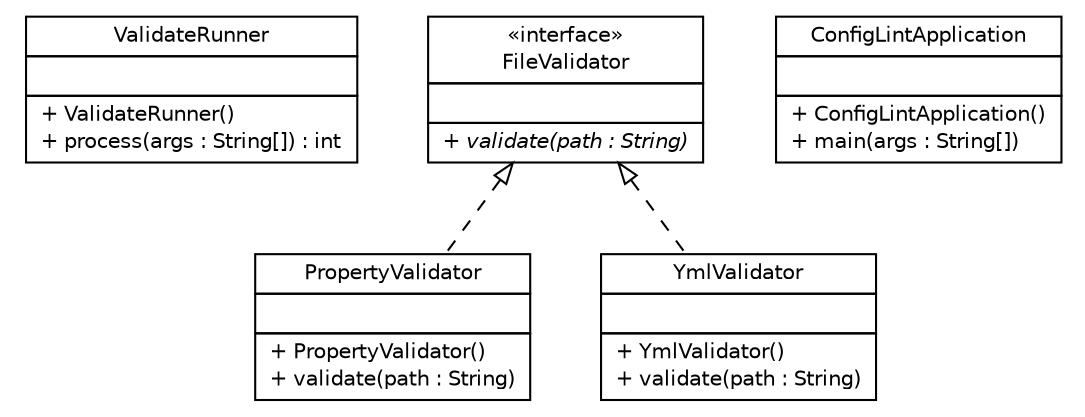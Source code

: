 #!/usr/local/bin/dot
#
# Class diagram 
# Generated by UMLGraph version R5_6-24-gf6e263 (http://www.umlgraph.org/)
#

digraph G {
	edge [fontname="Helvetica",fontsize=10,labelfontname="Helvetica",labelfontsize=10];
	node [fontname="Helvetica",fontsize=10,shape=plaintext];
	nodesep=0.25;
	ranksep=0.5;
	// cn.home1.oss.environment.configlint.ValidateRunner
	c0 [label=<<table title="cn.home1.oss.environment.configlint.ValidateRunner" border="0" cellborder="1" cellspacing="0" cellpadding="2" port="p" href="./ValidateRunner.html">
		<tr><td><table border="0" cellspacing="0" cellpadding="1">
<tr><td align="center" balign="center"> ValidateRunner </td></tr>
		</table></td></tr>
		<tr><td><table border="0" cellspacing="0" cellpadding="1">
<tr><td align="left" balign="left">  </td></tr>
		</table></td></tr>
		<tr><td><table border="0" cellspacing="0" cellpadding="1">
<tr><td align="left" balign="left"> + ValidateRunner() </td></tr>
<tr><td align="left" balign="left"> + process(args : String[]) : int </td></tr>
		</table></td></tr>
		</table>>, URL="./ValidateRunner.html", fontname="Helvetica", fontcolor="black", fontsize=10.0];
	// cn.home1.oss.environment.configlint.FileValidator
	c1 [label=<<table title="cn.home1.oss.environment.configlint.FileValidator" border="0" cellborder="1" cellspacing="0" cellpadding="2" port="p" href="./FileValidator.html">
		<tr><td><table border="0" cellspacing="0" cellpadding="1">
<tr><td align="center" balign="center"> &#171;interface&#187; </td></tr>
<tr><td align="center" balign="center"> FileValidator </td></tr>
		</table></td></tr>
		<tr><td><table border="0" cellspacing="0" cellpadding="1">
<tr><td align="left" balign="left">  </td></tr>
		</table></td></tr>
		<tr><td><table border="0" cellspacing="0" cellpadding="1">
<tr><td align="left" balign="left"><font face="Helvetica-Oblique" point-size="10.0"> + validate(path : String) </font></td></tr>
		</table></td></tr>
		</table>>, URL="./FileValidator.html", fontname="Helvetica", fontcolor="black", fontsize=10.0];
	// cn.home1.oss.environment.configlint.PropertyValidator
	c2 [label=<<table title="cn.home1.oss.environment.configlint.PropertyValidator" border="0" cellborder="1" cellspacing="0" cellpadding="2" port="p" href="./PropertyValidator.html">
		<tr><td><table border="0" cellspacing="0" cellpadding="1">
<tr><td align="center" balign="center"> PropertyValidator </td></tr>
		</table></td></tr>
		<tr><td><table border="0" cellspacing="0" cellpadding="1">
<tr><td align="left" balign="left">  </td></tr>
		</table></td></tr>
		<tr><td><table border="0" cellspacing="0" cellpadding="1">
<tr><td align="left" balign="left"> + PropertyValidator() </td></tr>
<tr><td align="left" balign="left"> + validate(path : String) </td></tr>
		</table></td></tr>
		</table>>, URL="./PropertyValidator.html", fontname="Helvetica", fontcolor="black", fontsize=10.0];
	// cn.home1.oss.environment.configlint.YmlValidator
	c3 [label=<<table title="cn.home1.oss.environment.configlint.YmlValidator" border="0" cellborder="1" cellspacing="0" cellpadding="2" port="p" href="./YmlValidator.html">
		<tr><td><table border="0" cellspacing="0" cellpadding="1">
<tr><td align="center" balign="center"> YmlValidator </td></tr>
		</table></td></tr>
		<tr><td><table border="0" cellspacing="0" cellpadding="1">
<tr><td align="left" balign="left">  </td></tr>
		</table></td></tr>
		<tr><td><table border="0" cellspacing="0" cellpadding="1">
<tr><td align="left" balign="left"> + YmlValidator() </td></tr>
<tr><td align="left" balign="left"> + validate(path : String) </td></tr>
		</table></td></tr>
		</table>>, URL="./YmlValidator.html", fontname="Helvetica", fontcolor="black", fontsize=10.0];
	// cn.home1.oss.environment.configlint.ConfigLintApplication
	c4 [label=<<table title="cn.home1.oss.environment.configlint.ConfigLintApplication" border="0" cellborder="1" cellspacing="0" cellpadding="2" port="p" href="./ConfigLintApplication.html">
		<tr><td><table border="0" cellspacing="0" cellpadding="1">
<tr><td align="center" balign="center"> ConfigLintApplication </td></tr>
		</table></td></tr>
		<tr><td><table border="0" cellspacing="0" cellpadding="1">
<tr><td align="left" balign="left">  </td></tr>
		</table></td></tr>
		<tr><td><table border="0" cellspacing="0" cellpadding="1">
<tr><td align="left" balign="left"> + ConfigLintApplication() </td></tr>
<tr><td align="left" balign="left"> + main(args : String[]) </td></tr>
		</table></td></tr>
		</table>>, URL="./ConfigLintApplication.html", fontname="Helvetica", fontcolor="black", fontsize=10.0];
	//cn.home1.oss.environment.configlint.PropertyValidator implements cn.home1.oss.environment.configlint.FileValidator
	c1:p -> c2:p [dir=back,arrowtail=empty,style=dashed];
	//cn.home1.oss.environment.configlint.YmlValidator implements cn.home1.oss.environment.configlint.FileValidator
	c1:p -> c3:p [dir=back,arrowtail=empty,style=dashed];
}

